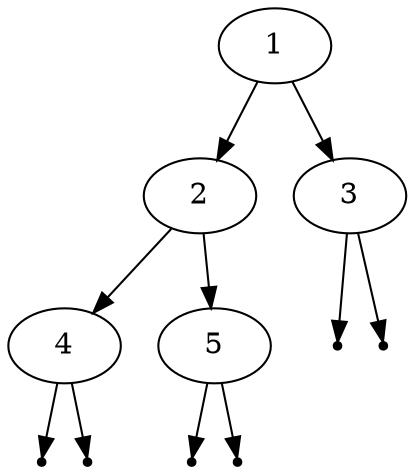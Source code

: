 digraph BST {
  1 -> 2
  1 -> 3
  2 -> 4
  2 -> 5
  4 -> null_4_left
  4 -> null_4_right
  null_4_left [shape=point]
  null_4_right [shape=point]
  5 -> null_5_left
  5 -> null_5_right
  null_5_left [shape=point]
  null_5_right [shape=point]
  3 -> null_3_left
  3 -> null_3_right
  null_3_left [shape=point]
  null_3_right [shape=point]
}
